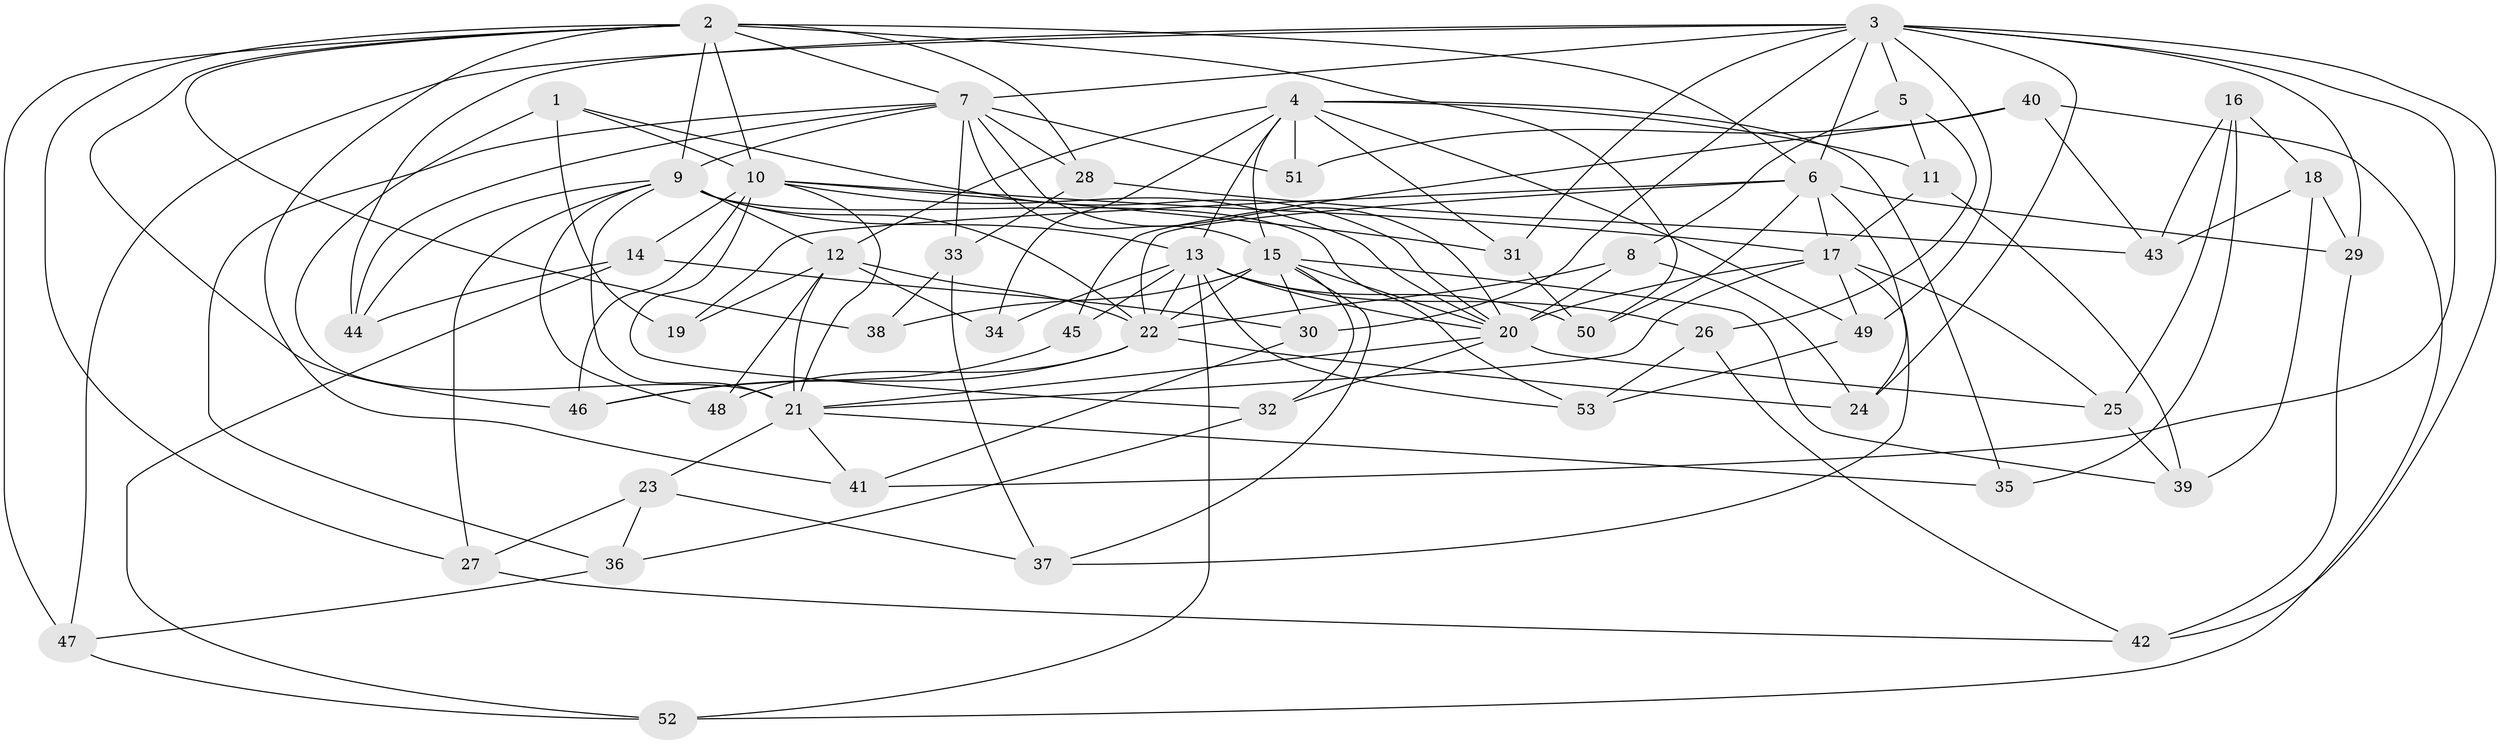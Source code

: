 // original degree distribution, {4: 1.0}
// Generated by graph-tools (version 1.1) at 2025/54/03/04/25 22:54:05]
// undirected, 53 vertices, 140 edges
graph export_dot {
  node [color=gray90,style=filled];
  1;
  2;
  3;
  4;
  5;
  6;
  7;
  8;
  9;
  10;
  11;
  12;
  13;
  14;
  15;
  16;
  17;
  18;
  19;
  20;
  21;
  22;
  23;
  24;
  25;
  26;
  27;
  28;
  29;
  30;
  31;
  32;
  33;
  34;
  35;
  36;
  37;
  38;
  39;
  40;
  41;
  42;
  43;
  44;
  45;
  46;
  47;
  48;
  49;
  50;
  51;
  52;
  53;
  1 -- 10 [weight=1.0];
  1 -- 19 [weight=1.0];
  1 -- 20 [weight=1.0];
  1 -- 21 [weight=1.0];
  2 -- 6 [weight=2.0];
  2 -- 7 [weight=1.0];
  2 -- 9 [weight=1.0];
  2 -- 10 [weight=1.0];
  2 -- 27 [weight=1.0];
  2 -- 28 [weight=1.0];
  2 -- 38 [weight=1.0];
  2 -- 41 [weight=1.0];
  2 -- 46 [weight=1.0];
  2 -- 47 [weight=1.0];
  2 -- 50 [weight=1.0];
  3 -- 5 [weight=1.0];
  3 -- 6 [weight=1.0];
  3 -- 7 [weight=1.0];
  3 -- 24 [weight=1.0];
  3 -- 29 [weight=1.0];
  3 -- 30 [weight=1.0];
  3 -- 31 [weight=1.0];
  3 -- 41 [weight=1.0];
  3 -- 42 [weight=1.0];
  3 -- 44 [weight=1.0];
  3 -- 47 [weight=1.0];
  3 -- 49 [weight=1.0];
  4 -- 11 [weight=1.0];
  4 -- 12 [weight=1.0];
  4 -- 13 [weight=1.0];
  4 -- 15 [weight=1.0];
  4 -- 31 [weight=1.0];
  4 -- 34 [weight=2.0];
  4 -- 35 [weight=2.0];
  4 -- 49 [weight=1.0];
  4 -- 51 [weight=2.0];
  5 -- 8 [weight=1.0];
  5 -- 11 [weight=1.0];
  5 -- 26 [weight=1.0];
  6 -- 17 [weight=1.0];
  6 -- 19 [weight=2.0];
  6 -- 22 [weight=1.0];
  6 -- 24 [weight=1.0];
  6 -- 29 [weight=1.0];
  6 -- 50 [weight=1.0];
  7 -- 9 [weight=1.0];
  7 -- 15 [weight=1.0];
  7 -- 20 [weight=1.0];
  7 -- 28 [weight=1.0];
  7 -- 33 [weight=1.0];
  7 -- 36 [weight=1.0];
  7 -- 44 [weight=1.0];
  7 -- 51 [weight=1.0];
  8 -- 20 [weight=1.0];
  8 -- 22 [weight=1.0];
  8 -- 24 [weight=1.0];
  9 -- 12 [weight=2.0];
  9 -- 13 [weight=1.0];
  9 -- 21 [weight=2.0];
  9 -- 22 [weight=1.0];
  9 -- 27 [weight=1.0];
  9 -- 44 [weight=1.0];
  9 -- 48 [weight=1.0];
  9 -- 53 [weight=1.0];
  10 -- 14 [weight=1.0];
  10 -- 17 [weight=1.0];
  10 -- 20 [weight=2.0];
  10 -- 21 [weight=1.0];
  10 -- 31 [weight=1.0];
  10 -- 32 [weight=3.0];
  10 -- 46 [weight=1.0];
  11 -- 17 [weight=1.0];
  11 -- 39 [weight=1.0];
  12 -- 19 [weight=1.0];
  12 -- 21 [weight=3.0];
  12 -- 22 [weight=1.0];
  12 -- 34 [weight=1.0];
  12 -- 48 [weight=1.0];
  13 -- 20 [weight=2.0];
  13 -- 22 [weight=1.0];
  13 -- 26 [weight=1.0];
  13 -- 34 [weight=1.0];
  13 -- 45 [weight=2.0];
  13 -- 50 [weight=1.0];
  13 -- 52 [weight=1.0];
  13 -- 53 [weight=1.0];
  14 -- 30 [weight=1.0];
  14 -- 44 [weight=1.0];
  14 -- 52 [weight=1.0];
  15 -- 20 [weight=1.0];
  15 -- 22 [weight=1.0];
  15 -- 30 [weight=1.0];
  15 -- 32 [weight=1.0];
  15 -- 37 [weight=1.0];
  15 -- 38 [weight=2.0];
  15 -- 39 [weight=1.0];
  16 -- 18 [weight=1.0];
  16 -- 25 [weight=1.0];
  16 -- 35 [weight=1.0];
  16 -- 43 [weight=1.0];
  17 -- 20 [weight=1.0];
  17 -- 21 [weight=1.0];
  17 -- 25 [weight=1.0];
  17 -- 37 [weight=1.0];
  17 -- 49 [weight=1.0];
  18 -- 29 [weight=1.0];
  18 -- 39 [weight=1.0];
  18 -- 43 [weight=1.0];
  20 -- 21 [weight=1.0];
  20 -- 25 [weight=1.0];
  20 -- 32 [weight=1.0];
  21 -- 23 [weight=1.0];
  21 -- 35 [weight=1.0];
  21 -- 41 [weight=1.0];
  22 -- 24 [weight=1.0];
  22 -- 46 [weight=1.0];
  22 -- 48 [weight=2.0];
  23 -- 27 [weight=1.0];
  23 -- 36 [weight=1.0];
  23 -- 37 [weight=1.0];
  25 -- 39 [weight=1.0];
  26 -- 42 [weight=1.0];
  26 -- 53 [weight=1.0];
  27 -- 42 [weight=1.0];
  28 -- 33 [weight=1.0];
  28 -- 43 [weight=1.0];
  29 -- 42 [weight=1.0];
  30 -- 41 [weight=1.0];
  31 -- 50 [weight=1.0];
  32 -- 36 [weight=1.0];
  33 -- 37 [weight=1.0];
  33 -- 38 [weight=1.0];
  36 -- 47 [weight=1.0];
  40 -- 43 [weight=1.0];
  40 -- 45 [weight=1.0];
  40 -- 51 [weight=1.0];
  40 -- 52 [weight=1.0];
  45 -- 46 [weight=1.0];
  47 -- 52 [weight=1.0];
  49 -- 53 [weight=1.0];
}
